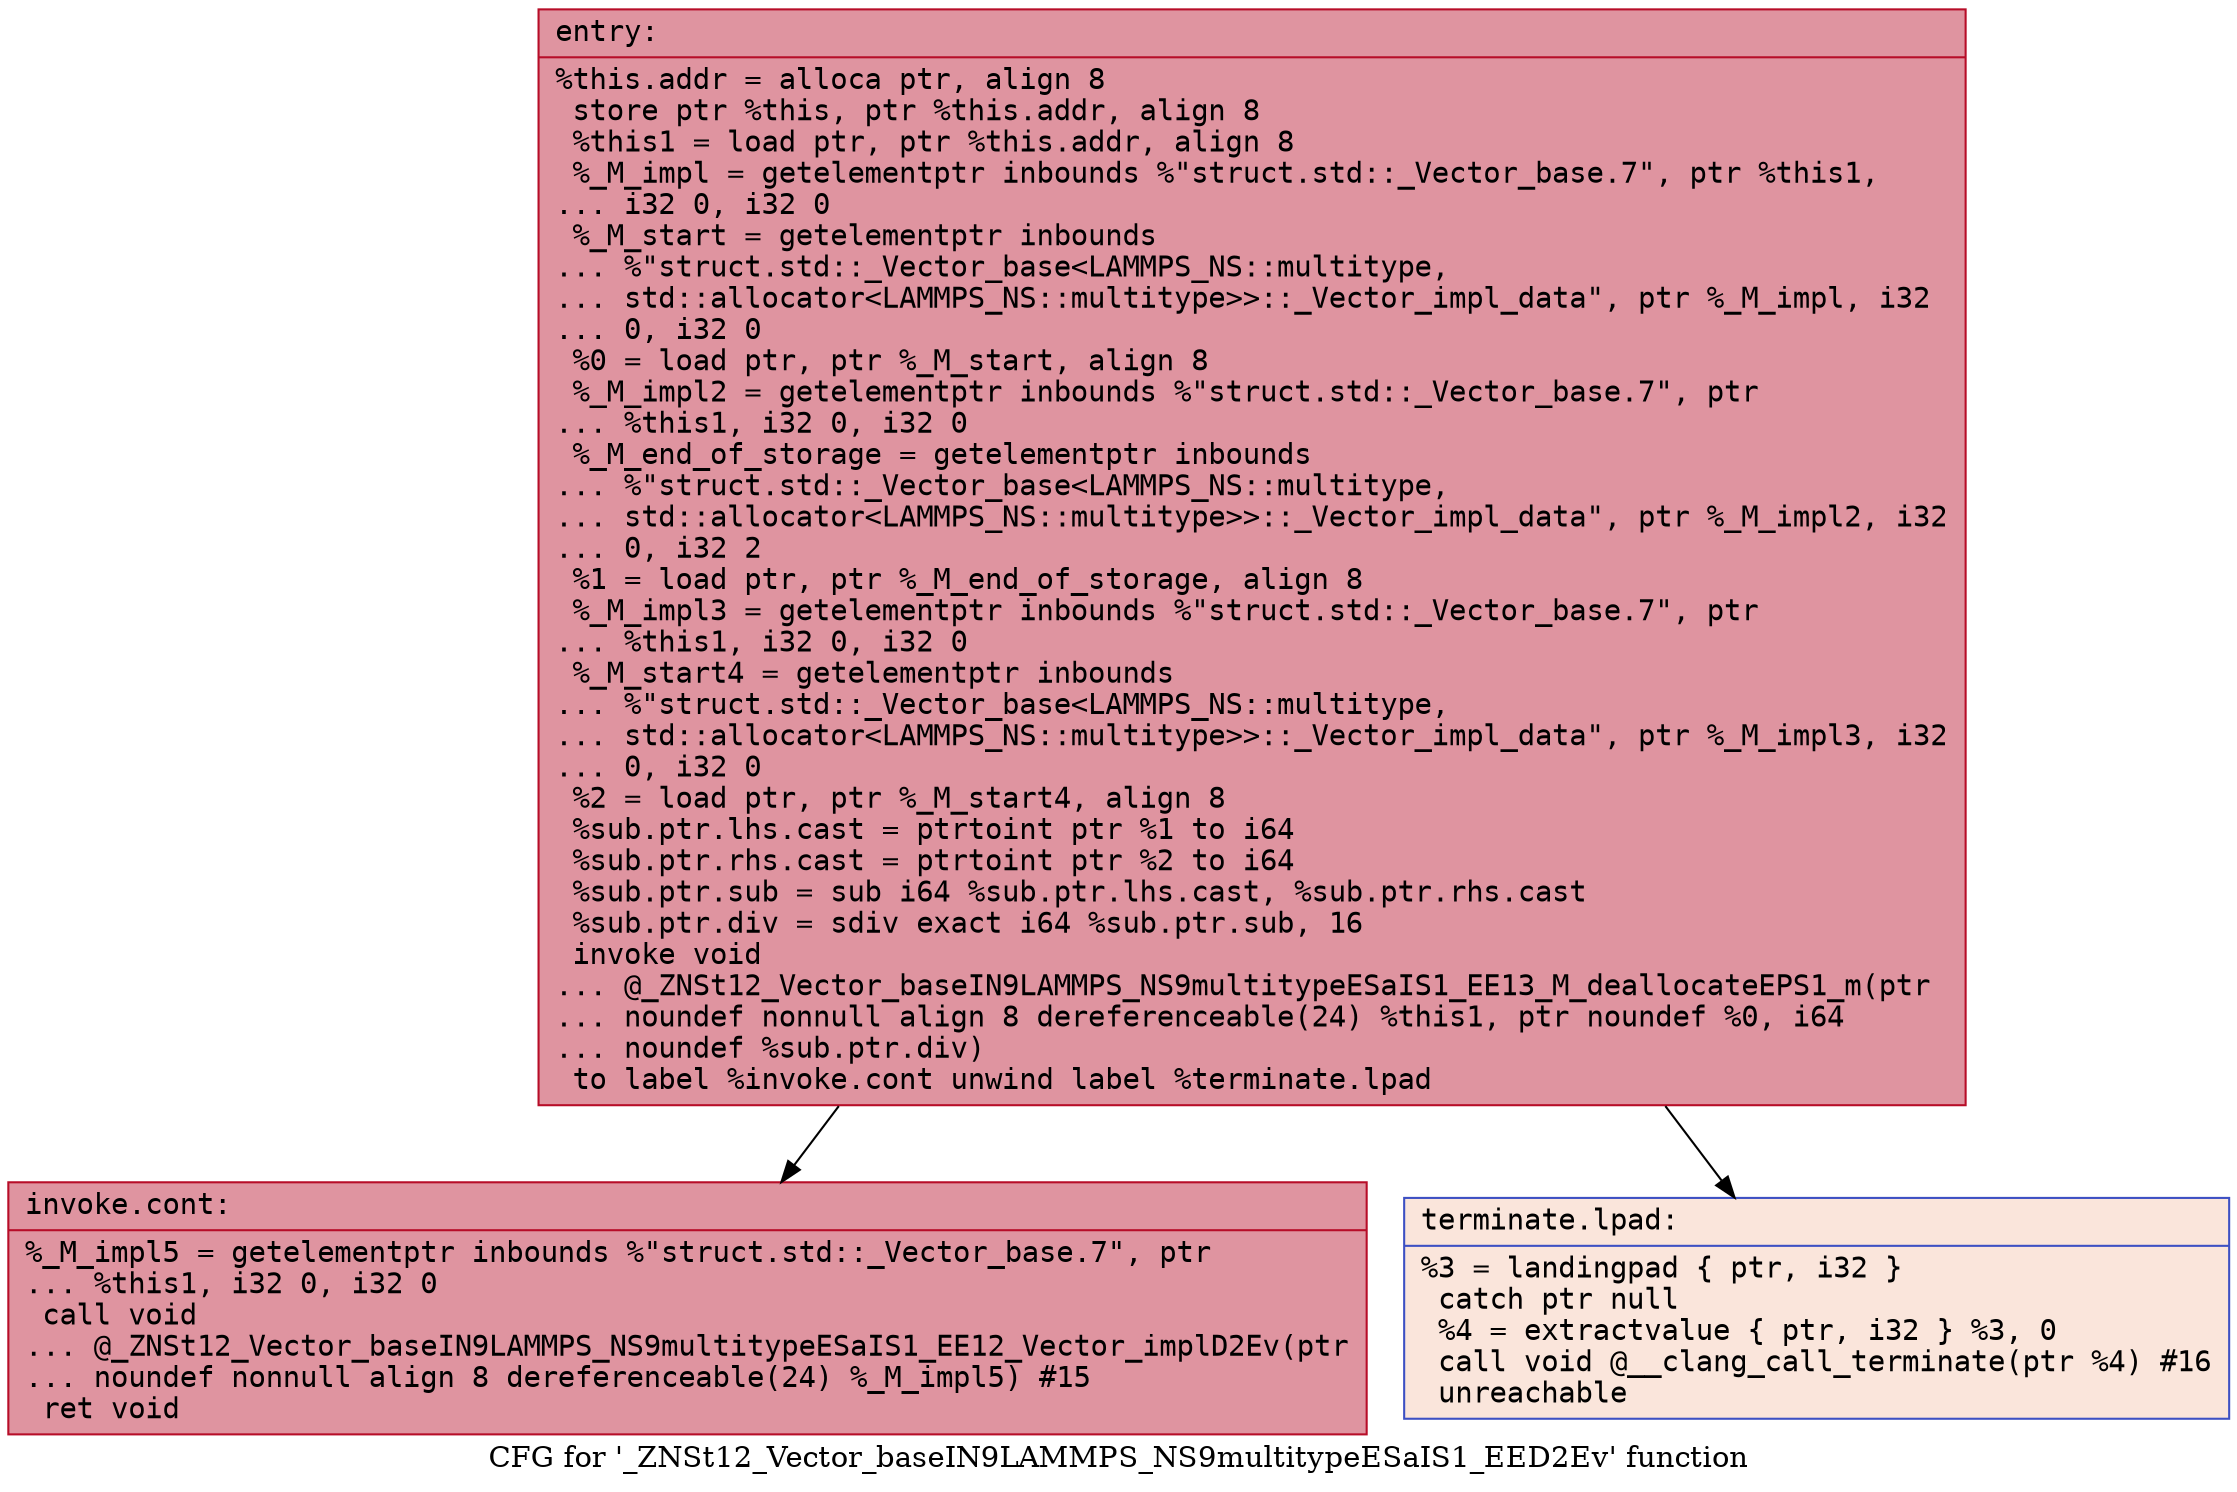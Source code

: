 digraph "CFG for '_ZNSt12_Vector_baseIN9LAMMPS_NS9multitypeESaIS1_EED2Ev' function" {
	label="CFG for '_ZNSt12_Vector_baseIN9LAMMPS_NS9multitypeESaIS1_EED2Ev' function";

	Node0x55bd405be030 [shape=record,color="#b70d28ff", style=filled, fillcolor="#b70d2870" fontname="Courier",label="{entry:\l|  %this.addr = alloca ptr, align 8\l  store ptr %this, ptr %this.addr, align 8\l  %this1 = load ptr, ptr %this.addr, align 8\l  %_M_impl = getelementptr inbounds %\"struct.std::_Vector_base.7\", ptr %this1,\l... i32 0, i32 0\l  %_M_start = getelementptr inbounds\l... %\"struct.std::_Vector_base\<LAMMPS_NS::multitype,\l... std::allocator\<LAMMPS_NS::multitype\>\>::_Vector_impl_data\", ptr %_M_impl, i32\l... 0, i32 0\l  %0 = load ptr, ptr %_M_start, align 8\l  %_M_impl2 = getelementptr inbounds %\"struct.std::_Vector_base.7\", ptr\l... %this1, i32 0, i32 0\l  %_M_end_of_storage = getelementptr inbounds\l... %\"struct.std::_Vector_base\<LAMMPS_NS::multitype,\l... std::allocator\<LAMMPS_NS::multitype\>\>::_Vector_impl_data\", ptr %_M_impl2, i32\l... 0, i32 2\l  %1 = load ptr, ptr %_M_end_of_storage, align 8\l  %_M_impl3 = getelementptr inbounds %\"struct.std::_Vector_base.7\", ptr\l... %this1, i32 0, i32 0\l  %_M_start4 = getelementptr inbounds\l... %\"struct.std::_Vector_base\<LAMMPS_NS::multitype,\l... std::allocator\<LAMMPS_NS::multitype\>\>::_Vector_impl_data\", ptr %_M_impl3, i32\l... 0, i32 0\l  %2 = load ptr, ptr %_M_start4, align 8\l  %sub.ptr.lhs.cast = ptrtoint ptr %1 to i64\l  %sub.ptr.rhs.cast = ptrtoint ptr %2 to i64\l  %sub.ptr.sub = sub i64 %sub.ptr.lhs.cast, %sub.ptr.rhs.cast\l  %sub.ptr.div = sdiv exact i64 %sub.ptr.sub, 16\l  invoke void\l... @_ZNSt12_Vector_baseIN9LAMMPS_NS9multitypeESaIS1_EE13_M_deallocateEPS1_m(ptr\l... noundef nonnull align 8 dereferenceable(24) %this1, ptr noundef %0, i64\l... noundef %sub.ptr.div)\l          to label %invoke.cont unwind label %terminate.lpad\l}"];
	Node0x55bd405be030 -> Node0x55bd405bedc0[tooltip="entry -> invoke.cont\nProbability 100.00%" ];
	Node0x55bd405be030 -> Node0x55bd405bee40[tooltip="entry -> terminate.lpad\nProbability 0.00%" ];
	Node0x55bd405bedc0 [shape=record,color="#b70d28ff", style=filled, fillcolor="#b70d2870" fontname="Courier",label="{invoke.cont:\l|  %_M_impl5 = getelementptr inbounds %\"struct.std::_Vector_base.7\", ptr\l... %this1, i32 0, i32 0\l  call void\l... @_ZNSt12_Vector_baseIN9LAMMPS_NS9multitypeESaIS1_EE12_Vector_implD2Ev(ptr\l... noundef nonnull align 8 dereferenceable(24) %_M_impl5) #15\l  ret void\l}"];
	Node0x55bd405bee40 [shape=record,color="#3d50c3ff", style=filled, fillcolor="#f4c5ad70" fontname="Courier",label="{terminate.lpad:\l|  %3 = landingpad \{ ptr, i32 \}\l          catch ptr null\l  %4 = extractvalue \{ ptr, i32 \} %3, 0\l  call void @__clang_call_terminate(ptr %4) #16\l  unreachable\l}"];
}
